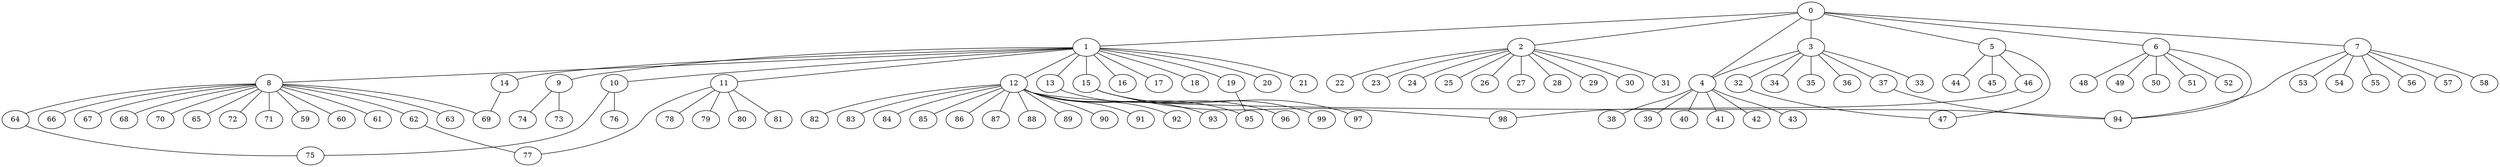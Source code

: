 
graph graphname {
    0 -- 1
0 -- 2
0 -- 3
0 -- 4
0 -- 5
0 -- 6
0 -- 7
1 -- 8
1 -- 9
1 -- 10
1 -- 11
1 -- 12
1 -- 13
1 -- 14
1 -- 15
1 -- 16
1 -- 17
1 -- 18
1 -- 19
1 -- 20
1 -- 21
2 -- 22
2 -- 23
2 -- 24
2 -- 25
2 -- 26
2 -- 27
2 -- 28
2 -- 29
2 -- 30
2 -- 31
3 -- 32
3 -- 34
3 -- 35
3 -- 36
3 -- 37
3 -- 33
3 -- 4
4 -- 38
4 -- 39
4 -- 40
4 -- 41
4 -- 42
4 -- 43
5 -- 44
5 -- 45
5 -- 46
5 -- 47
6 -- 48
6 -- 49
6 -- 50
6 -- 51
6 -- 52
6 -- 94
7 -- 53
7 -- 54
7 -- 55
7 -- 56
7 -- 57
7 -- 58
7 -- 94
8 -- 64
8 -- 66
8 -- 67
8 -- 68
8 -- 69
8 -- 70
8 -- 65
8 -- 72
8 -- 71
8 -- 59
8 -- 60
8 -- 61
8 -- 62
8 -- 63
9 -- 74
9 -- 73
10 -- 75
10 -- 76
11 -- 77
11 -- 78
11 -- 79
11 -- 80
11 -- 81
12 -- 82
12 -- 83
12 -- 84
12 -- 85
12 -- 86
12 -- 87
12 -- 88
12 -- 89
12 -- 90
12 -- 91
12 -- 92
12 -- 93
12 -- 94
12 -- 95
13 -- 96
14 -- 69
15 -- 98
15 -- 99
15 -- 97
19 -- 95
32 -- 47
37 -- 94
46 -- 98
62 -- 77
64 -- 75

}
